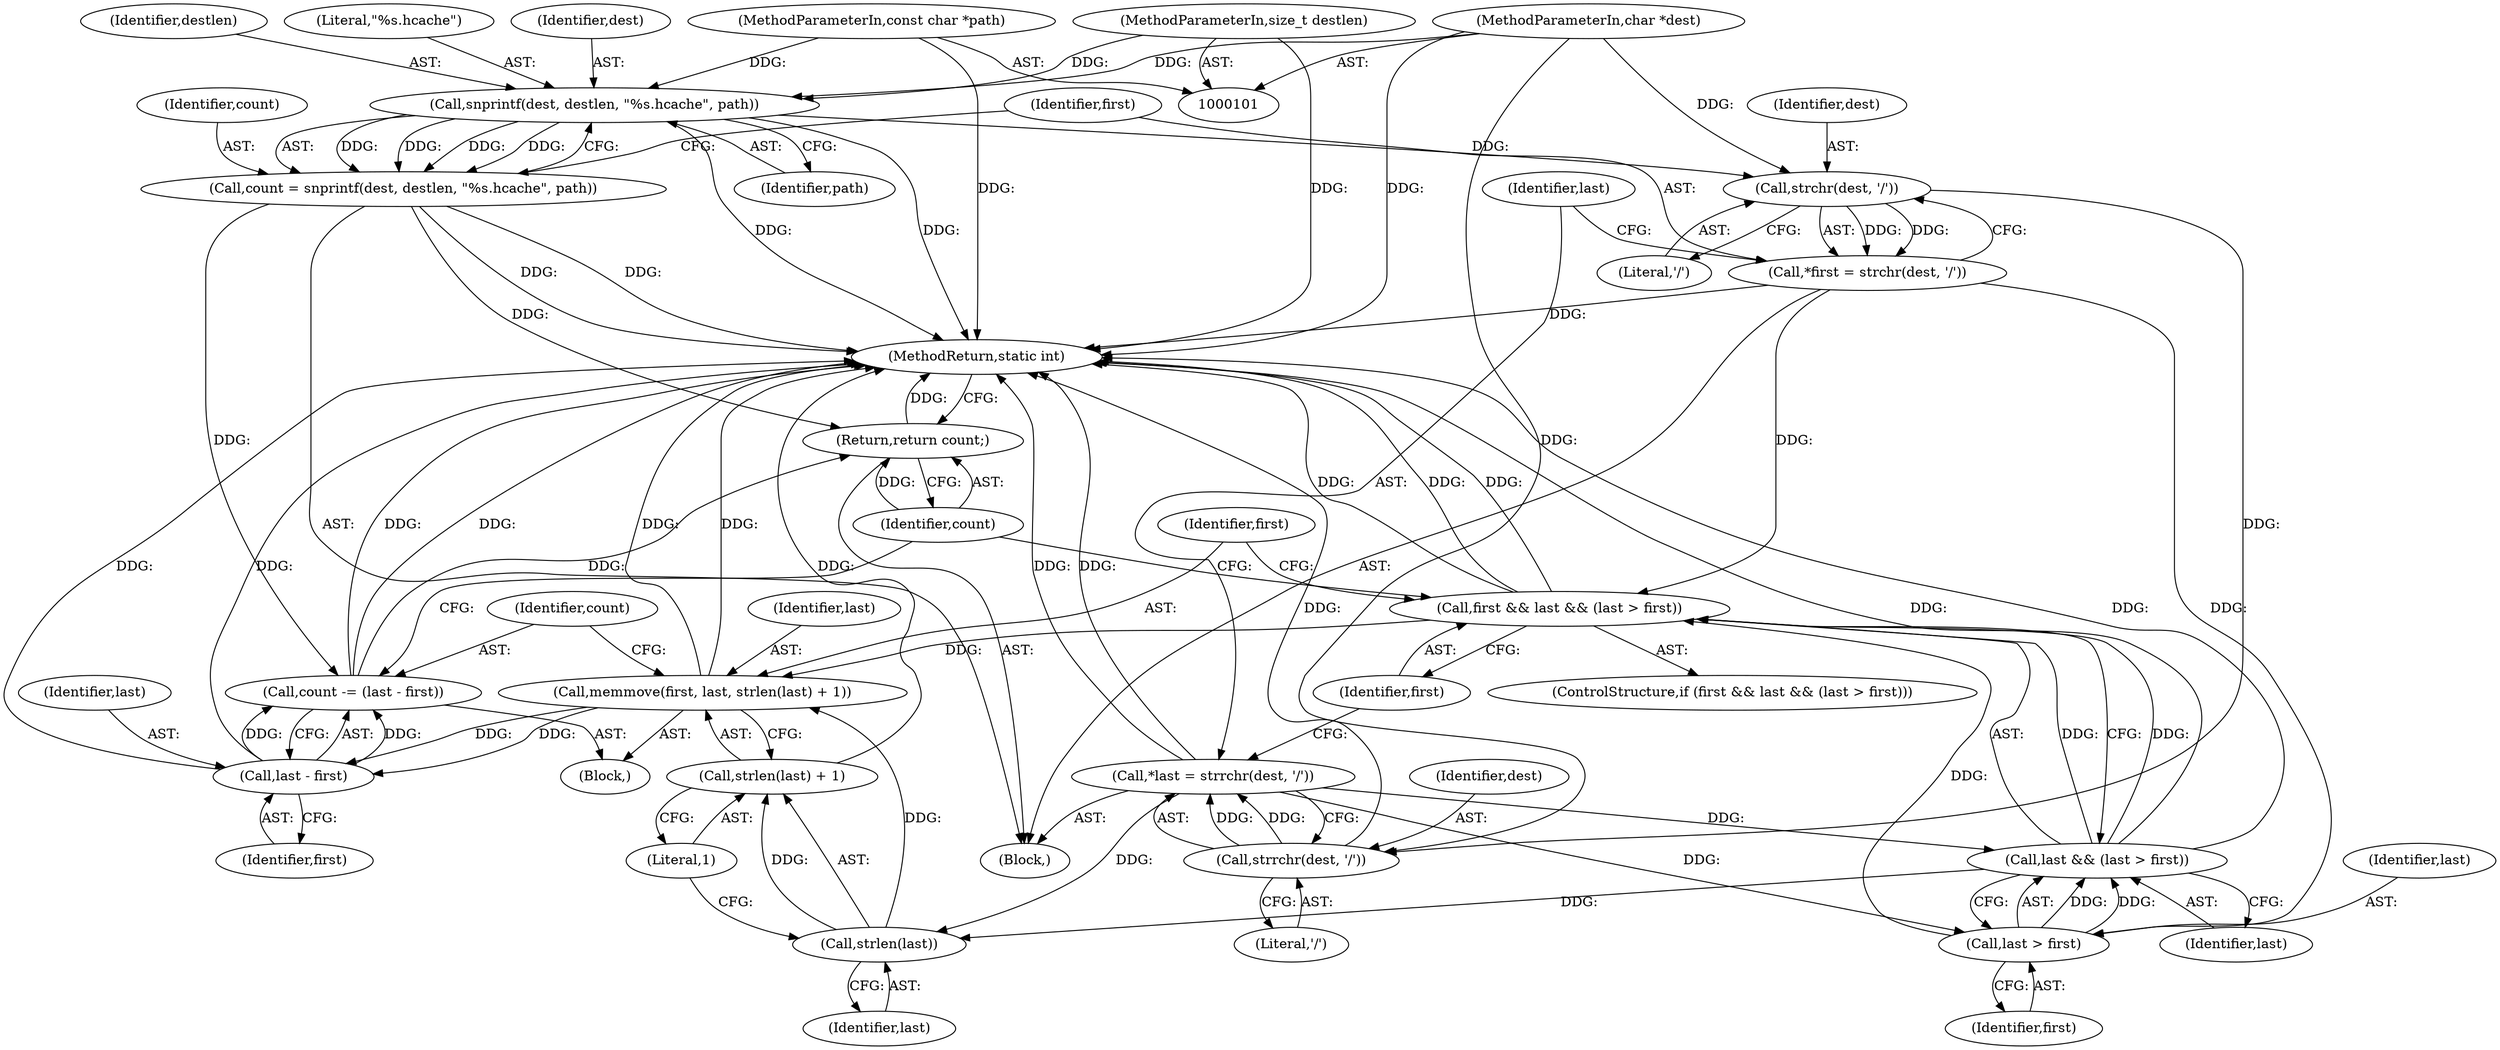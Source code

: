 digraph "0_neomutt_9bfab35522301794483f8f9ed60820bdec9be59e@API" {
"1000109" [label="(Call,snprintf(dest, destlen, \"%s.hcache\", path))"];
"1000103" [label="(MethodParameterIn,char *dest)"];
"1000104" [label="(MethodParameterIn,size_t destlen)"];
"1000102" [label="(MethodParameterIn,const char *path)"];
"1000107" [label="(Call,count = snprintf(dest, destlen, \"%s.hcache\", path))"];
"1000142" [label="(Call,count -= (last - first))"];
"1000147" [label="(Return,return count;)"];
"1000117" [label="(Call,strchr(dest, '/'))"];
"1000115" [label="(Call,*first = strchr(dest, '/'))"];
"1000127" [label="(Call,first && last && (last > first))"];
"1000135" [label="(Call,memmove(first, last, strlen(last) + 1))"];
"1000144" [label="(Call,last - first)"];
"1000131" [label="(Call,last > first)"];
"1000129" [label="(Call,last && (last > first))"];
"1000139" [label="(Call,strlen(last))"];
"1000138" [label="(Call,strlen(last) + 1)"];
"1000123" [label="(Call,strrchr(dest, '/'))"];
"1000121" [label="(Call,*last = strrchr(dest, '/'))"];
"1000123" [label="(Call,strrchr(dest, '/'))"];
"1000112" [label="(Literal,\"%s.hcache\")"];
"1000127" [label="(Call,first && last && (last > first))"];
"1000116" [label="(Identifier,first)"];
"1000107" [label="(Call,count = snprintf(dest, destlen, \"%s.hcache\", path))"];
"1000136" [label="(Identifier,first)"];
"1000121" [label="(Call,*last = strrchr(dest, '/'))"];
"1000144" [label="(Call,last - first)"];
"1000148" [label="(Identifier,count)"];
"1000129" [label="(Call,last && (last > first))"];
"1000126" [label="(ControlStructure,if (first && last && (last > first)))"];
"1000124" [label="(Identifier,dest)"];
"1000138" [label="(Call,strlen(last) + 1)"];
"1000125" [label="(Literal,'/')"];
"1000109" [label="(Call,snprintf(dest, destlen, \"%s.hcache\", path))"];
"1000142" [label="(Call,count -= (last - first))"];
"1000105" [label="(Block,)"];
"1000113" [label="(Identifier,path)"];
"1000110" [label="(Identifier,dest)"];
"1000102" [label="(MethodParameterIn,const char *path)"];
"1000117" [label="(Call,strchr(dest, '/'))"];
"1000115" [label="(Call,*first = strchr(dest, '/'))"];
"1000134" [label="(Block,)"];
"1000119" [label="(Literal,'/')"];
"1000137" [label="(Identifier,last)"];
"1000133" [label="(Identifier,first)"];
"1000140" [label="(Identifier,last)"];
"1000111" [label="(Identifier,destlen)"];
"1000118" [label="(Identifier,dest)"];
"1000128" [label="(Identifier,first)"];
"1000108" [label="(Identifier,count)"];
"1000135" [label="(Call,memmove(first, last, strlen(last) + 1))"];
"1000146" [label="(Identifier,first)"];
"1000104" [label="(MethodParameterIn,size_t destlen)"];
"1000141" [label="(Literal,1)"];
"1000143" [label="(Identifier,count)"];
"1000122" [label="(Identifier,last)"];
"1000139" [label="(Call,strlen(last))"];
"1000145" [label="(Identifier,last)"];
"1000147" [label="(Return,return count;)"];
"1000132" [label="(Identifier,last)"];
"1000103" [label="(MethodParameterIn,char *dest)"];
"1000130" [label="(Identifier,last)"];
"1000149" [label="(MethodReturn,static int)"];
"1000131" [label="(Call,last > first)"];
"1000109" -> "1000107"  [label="AST: "];
"1000109" -> "1000113"  [label="CFG: "];
"1000110" -> "1000109"  [label="AST: "];
"1000111" -> "1000109"  [label="AST: "];
"1000112" -> "1000109"  [label="AST: "];
"1000113" -> "1000109"  [label="AST: "];
"1000107" -> "1000109"  [label="CFG: "];
"1000109" -> "1000149"  [label="DDG: "];
"1000109" -> "1000149"  [label="DDG: "];
"1000109" -> "1000107"  [label="DDG: "];
"1000109" -> "1000107"  [label="DDG: "];
"1000109" -> "1000107"  [label="DDG: "];
"1000109" -> "1000107"  [label="DDG: "];
"1000103" -> "1000109"  [label="DDG: "];
"1000104" -> "1000109"  [label="DDG: "];
"1000102" -> "1000109"  [label="DDG: "];
"1000109" -> "1000117"  [label="DDG: "];
"1000103" -> "1000101"  [label="AST: "];
"1000103" -> "1000149"  [label="DDG: "];
"1000103" -> "1000117"  [label="DDG: "];
"1000103" -> "1000123"  [label="DDG: "];
"1000104" -> "1000101"  [label="AST: "];
"1000104" -> "1000149"  [label="DDG: "];
"1000102" -> "1000101"  [label="AST: "];
"1000102" -> "1000149"  [label="DDG: "];
"1000107" -> "1000105"  [label="AST: "];
"1000108" -> "1000107"  [label="AST: "];
"1000116" -> "1000107"  [label="CFG: "];
"1000107" -> "1000149"  [label="DDG: "];
"1000107" -> "1000149"  [label="DDG: "];
"1000107" -> "1000142"  [label="DDG: "];
"1000107" -> "1000147"  [label="DDG: "];
"1000142" -> "1000134"  [label="AST: "];
"1000142" -> "1000144"  [label="CFG: "];
"1000143" -> "1000142"  [label="AST: "];
"1000144" -> "1000142"  [label="AST: "];
"1000148" -> "1000142"  [label="CFG: "];
"1000142" -> "1000149"  [label="DDG: "];
"1000142" -> "1000149"  [label="DDG: "];
"1000144" -> "1000142"  [label="DDG: "];
"1000144" -> "1000142"  [label="DDG: "];
"1000142" -> "1000147"  [label="DDG: "];
"1000147" -> "1000105"  [label="AST: "];
"1000147" -> "1000148"  [label="CFG: "];
"1000148" -> "1000147"  [label="AST: "];
"1000149" -> "1000147"  [label="CFG: "];
"1000147" -> "1000149"  [label="DDG: "];
"1000148" -> "1000147"  [label="DDG: "];
"1000117" -> "1000115"  [label="AST: "];
"1000117" -> "1000119"  [label="CFG: "];
"1000118" -> "1000117"  [label="AST: "];
"1000119" -> "1000117"  [label="AST: "];
"1000115" -> "1000117"  [label="CFG: "];
"1000117" -> "1000115"  [label="DDG: "];
"1000117" -> "1000115"  [label="DDG: "];
"1000117" -> "1000123"  [label="DDG: "];
"1000115" -> "1000105"  [label="AST: "];
"1000116" -> "1000115"  [label="AST: "];
"1000122" -> "1000115"  [label="CFG: "];
"1000115" -> "1000149"  [label="DDG: "];
"1000115" -> "1000127"  [label="DDG: "];
"1000115" -> "1000131"  [label="DDG: "];
"1000127" -> "1000126"  [label="AST: "];
"1000127" -> "1000128"  [label="CFG: "];
"1000127" -> "1000129"  [label="CFG: "];
"1000128" -> "1000127"  [label="AST: "];
"1000129" -> "1000127"  [label="AST: "];
"1000136" -> "1000127"  [label="CFG: "];
"1000148" -> "1000127"  [label="CFG: "];
"1000127" -> "1000149"  [label="DDG: "];
"1000127" -> "1000149"  [label="DDG: "];
"1000127" -> "1000149"  [label="DDG: "];
"1000131" -> "1000127"  [label="DDG: "];
"1000129" -> "1000127"  [label="DDG: "];
"1000129" -> "1000127"  [label="DDG: "];
"1000127" -> "1000135"  [label="DDG: "];
"1000135" -> "1000134"  [label="AST: "];
"1000135" -> "1000138"  [label="CFG: "];
"1000136" -> "1000135"  [label="AST: "];
"1000137" -> "1000135"  [label="AST: "];
"1000138" -> "1000135"  [label="AST: "];
"1000143" -> "1000135"  [label="CFG: "];
"1000135" -> "1000149"  [label="DDG: "];
"1000135" -> "1000149"  [label="DDG: "];
"1000139" -> "1000135"  [label="DDG: "];
"1000135" -> "1000144"  [label="DDG: "];
"1000135" -> "1000144"  [label="DDG: "];
"1000144" -> "1000146"  [label="CFG: "];
"1000145" -> "1000144"  [label="AST: "];
"1000146" -> "1000144"  [label="AST: "];
"1000144" -> "1000149"  [label="DDG: "];
"1000144" -> "1000149"  [label="DDG: "];
"1000131" -> "1000129"  [label="AST: "];
"1000131" -> "1000133"  [label="CFG: "];
"1000132" -> "1000131"  [label="AST: "];
"1000133" -> "1000131"  [label="AST: "];
"1000129" -> "1000131"  [label="CFG: "];
"1000131" -> "1000129"  [label="DDG: "];
"1000131" -> "1000129"  [label="DDG: "];
"1000121" -> "1000131"  [label="DDG: "];
"1000129" -> "1000130"  [label="CFG: "];
"1000130" -> "1000129"  [label="AST: "];
"1000129" -> "1000149"  [label="DDG: "];
"1000129" -> "1000149"  [label="DDG: "];
"1000121" -> "1000129"  [label="DDG: "];
"1000129" -> "1000139"  [label="DDG: "];
"1000139" -> "1000138"  [label="AST: "];
"1000139" -> "1000140"  [label="CFG: "];
"1000140" -> "1000139"  [label="AST: "];
"1000141" -> "1000139"  [label="CFG: "];
"1000139" -> "1000138"  [label="DDG: "];
"1000121" -> "1000139"  [label="DDG: "];
"1000138" -> "1000141"  [label="CFG: "];
"1000141" -> "1000138"  [label="AST: "];
"1000138" -> "1000149"  [label="DDG: "];
"1000123" -> "1000121"  [label="AST: "];
"1000123" -> "1000125"  [label="CFG: "];
"1000124" -> "1000123"  [label="AST: "];
"1000125" -> "1000123"  [label="AST: "];
"1000121" -> "1000123"  [label="CFG: "];
"1000123" -> "1000149"  [label="DDG: "];
"1000123" -> "1000121"  [label="DDG: "];
"1000123" -> "1000121"  [label="DDG: "];
"1000121" -> "1000105"  [label="AST: "];
"1000122" -> "1000121"  [label="AST: "];
"1000128" -> "1000121"  [label="CFG: "];
"1000121" -> "1000149"  [label="DDG: "];
"1000121" -> "1000149"  [label="DDG: "];
}
